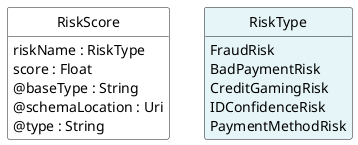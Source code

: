 @startuml
hide circle
hide methods
hide stereotype
show <<Enumeration>> stereotype
skinparam class {
   BackgroundColor<<Enumeration>> #E6F5F7
   BackgroundColor<<Ref>> #FFFFE0
   BackgroundColor<<Pivot>> #FFFFFFF
   BackgroundColor<<SimpleType>> #E2F0DA
   BackgroundColor #FCF2E3
}

class RiskScore <<Pivot>> {
    riskName : RiskType
    score : Float
    @baseType : String
    @schemaLocation : Uri
    @type : String
}

class RiskType <<Enumeration>> {
    FraudRisk
    BadPaymentRisk
    CreditGamingRisk
    IDConfidenceRisk
    PaymentMethodRisk
}

RiskScore -right[hidden]-> RiskType

@enduml